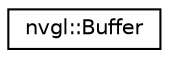 digraph "Graphical Class Hierarchy"
{
 // LATEX_PDF_SIZE
  edge [fontname="Helvetica",fontsize="10",labelfontname="Helvetica",labelfontsize="10"];
  node [fontname="Helvetica",fontsize="10",shape=record];
  rankdir="LR";
  Node0 [label="nvgl::Buffer",height=0.2,width=0.4,color="black", fillcolor="white", style="filled",URL="$structnvgl_1_1_buffer.html",tooltip=" "];
}
